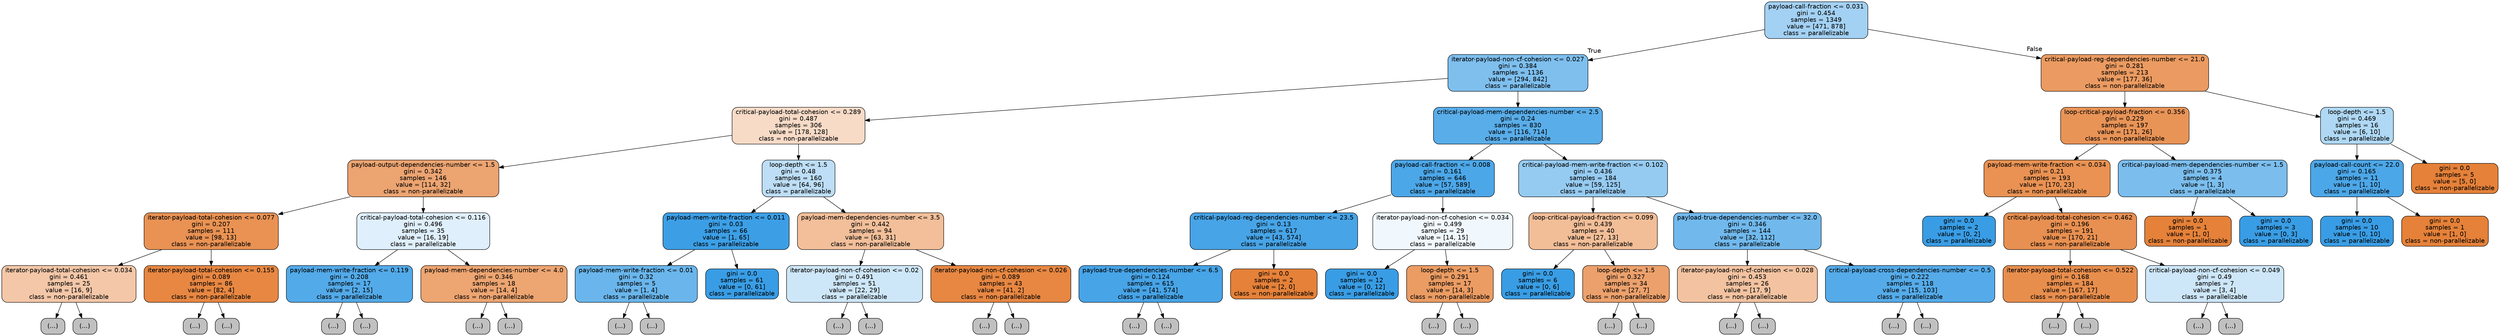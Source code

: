 digraph Tree {
node [shape=box, style="filled, rounded", color="black", fontname=helvetica] ;
edge [fontname=helvetica] ;
0 [label="payload-call-fraction <= 0.031\ngini = 0.454\nsamples = 1349\nvalue = [471, 878]\nclass = parallelizable", fillcolor="#399de576"] ;
1 [label="iterator-payload-non-cf-cohesion <= 0.027\ngini = 0.384\nsamples = 1136\nvalue = [294, 842]\nclass = parallelizable", fillcolor="#399de5a6"] ;
0 -> 1 [labeldistance=2.5, labelangle=45, headlabel="True"] ;
2 [label="critical-payload-total-cohesion <= 0.289\ngini = 0.487\nsamples = 306\nvalue = [178, 128]\nclass = non-parallelizable", fillcolor="#e5813948"] ;
1 -> 2 ;
3 [label="payload-output-dependencies-number <= 1.5\ngini = 0.342\nsamples = 146\nvalue = [114, 32]\nclass = non-parallelizable", fillcolor="#e58139b7"] ;
2 -> 3 ;
4 [label="iterator-payload-total-cohesion <= 0.077\ngini = 0.207\nsamples = 111\nvalue = [98, 13]\nclass = non-parallelizable", fillcolor="#e58139dd"] ;
3 -> 4 ;
5 [label="iterator-payload-total-cohesion <= 0.034\ngini = 0.461\nsamples = 25\nvalue = [16, 9]\nclass = non-parallelizable", fillcolor="#e5813970"] ;
4 -> 5 ;
6 [label="(...)", fillcolor="#C0C0C0"] ;
5 -> 6 ;
7 [label="(...)", fillcolor="#C0C0C0"] ;
5 -> 7 ;
14 [label="iterator-payload-total-cohesion <= 0.155\ngini = 0.089\nsamples = 86\nvalue = [82, 4]\nclass = non-parallelizable", fillcolor="#e58139f3"] ;
4 -> 14 ;
15 [label="(...)", fillcolor="#C0C0C0"] ;
14 -> 15 ;
20 [label="(...)", fillcolor="#C0C0C0"] ;
14 -> 20 ;
25 [label="critical-payload-total-cohesion <= 0.116\ngini = 0.496\nsamples = 35\nvalue = [16, 19]\nclass = parallelizable", fillcolor="#399de528"] ;
3 -> 25 ;
26 [label="payload-mem-write-fraction <= 0.119\ngini = 0.208\nsamples = 17\nvalue = [2, 15]\nclass = parallelizable", fillcolor="#399de5dd"] ;
25 -> 26 ;
27 [label="(...)", fillcolor="#C0C0C0"] ;
26 -> 27 ;
28 [label="(...)", fillcolor="#C0C0C0"] ;
26 -> 28 ;
31 [label="payload-mem-dependencies-number <= 4.0\ngini = 0.346\nsamples = 18\nvalue = [14, 4]\nclass = non-parallelizable", fillcolor="#e58139b6"] ;
25 -> 31 ;
32 [label="(...)", fillcolor="#C0C0C0"] ;
31 -> 32 ;
33 [label="(...)", fillcolor="#C0C0C0"] ;
31 -> 33 ;
38 [label="loop-depth <= 1.5\ngini = 0.48\nsamples = 160\nvalue = [64, 96]\nclass = parallelizable", fillcolor="#399de555"] ;
2 -> 38 ;
39 [label="payload-mem-write-fraction <= 0.011\ngini = 0.03\nsamples = 66\nvalue = [1, 65]\nclass = parallelizable", fillcolor="#399de5fb"] ;
38 -> 39 ;
40 [label="payload-mem-write-fraction <= 0.01\ngini = 0.32\nsamples = 5\nvalue = [1, 4]\nclass = parallelizable", fillcolor="#399de5bf"] ;
39 -> 40 ;
41 [label="(...)", fillcolor="#C0C0C0"] ;
40 -> 41 ;
42 [label="(...)", fillcolor="#C0C0C0"] ;
40 -> 42 ;
43 [label="gini = 0.0\nsamples = 61\nvalue = [0, 61]\nclass = parallelizable", fillcolor="#399de5ff"] ;
39 -> 43 ;
44 [label="payload-mem-dependencies-number <= 3.5\ngini = 0.442\nsamples = 94\nvalue = [63, 31]\nclass = non-parallelizable", fillcolor="#e5813982"] ;
38 -> 44 ;
45 [label="iterator-payload-non-cf-cohesion <= 0.02\ngini = 0.491\nsamples = 51\nvalue = [22, 29]\nclass = parallelizable", fillcolor="#399de53e"] ;
44 -> 45 ;
46 [label="(...)", fillcolor="#C0C0C0"] ;
45 -> 46 ;
55 [label="(...)", fillcolor="#C0C0C0"] ;
45 -> 55 ;
66 [label="iterator-payload-non-cf-cohesion <= 0.026\ngini = 0.089\nsamples = 43\nvalue = [41, 2]\nclass = non-parallelizable", fillcolor="#e58139f3"] ;
44 -> 66 ;
67 [label="(...)", fillcolor="#C0C0C0"] ;
66 -> 67 ;
72 [label="(...)", fillcolor="#C0C0C0"] ;
66 -> 72 ;
73 [label="critical-payload-mem-dependencies-number <= 2.5\ngini = 0.24\nsamples = 830\nvalue = [116, 714]\nclass = parallelizable", fillcolor="#399de5d6"] ;
1 -> 73 ;
74 [label="payload-call-fraction <= 0.008\ngini = 0.161\nsamples = 646\nvalue = [57, 589]\nclass = parallelizable", fillcolor="#399de5e6"] ;
73 -> 74 ;
75 [label="critical-payload-reg-dependencies-number <= 23.5\ngini = 0.13\nsamples = 617\nvalue = [43, 574]\nclass = parallelizable", fillcolor="#399de5ec"] ;
74 -> 75 ;
76 [label="payload-true-dependencies-number <= 6.5\ngini = 0.124\nsamples = 615\nvalue = [41, 574]\nclass = parallelizable", fillcolor="#399de5ed"] ;
75 -> 76 ;
77 [label="(...)", fillcolor="#C0C0C0"] ;
76 -> 77 ;
96 [label="(...)", fillcolor="#C0C0C0"] ;
76 -> 96 ;
157 [label="gini = 0.0\nsamples = 2\nvalue = [2, 0]\nclass = non-parallelizable", fillcolor="#e58139ff"] ;
75 -> 157 ;
158 [label="iterator-payload-non-cf-cohesion <= 0.034\ngini = 0.499\nsamples = 29\nvalue = [14, 15]\nclass = parallelizable", fillcolor="#399de511"] ;
74 -> 158 ;
159 [label="gini = 0.0\nsamples = 12\nvalue = [0, 12]\nclass = parallelizable", fillcolor="#399de5ff"] ;
158 -> 159 ;
160 [label="loop-depth <= 1.5\ngini = 0.291\nsamples = 17\nvalue = [14, 3]\nclass = non-parallelizable", fillcolor="#e58139c8"] ;
158 -> 160 ;
161 [label="(...)", fillcolor="#C0C0C0"] ;
160 -> 161 ;
164 [label="(...)", fillcolor="#C0C0C0"] ;
160 -> 164 ;
165 [label="critical-payload-mem-write-fraction <= 0.102\ngini = 0.436\nsamples = 184\nvalue = [59, 125]\nclass = parallelizable", fillcolor="#399de587"] ;
73 -> 165 ;
166 [label="loop-critical-payload-fraction <= 0.099\ngini = 0.439\nsamples = 40\nvalue = [27, 13]\nclass = non-parallelizable", fillcolor="#e5813984"] ;
165 -> 166 ;
167 [label="gini = 0.0\nsamples = 6\nvalue = [0, 6]\nclass = parallelizable", fillcolor="#399de5ff"] ;
166 -> 167 ;
168 [label="loop-depth <= 1.5\ngini = 0.327\nsamples = 34\nvalue = [27, 7]\nclass = non-parallelizable", fillcolor="#e58139bd"] ;
166 -> 168 ;
169 [label="(...)", fillcolor="#C0C0C0"] ;
168 -> 169 ;
180 [label="(...)", fillcolor="#C0C0C0"] ;
168 -> 180 ;
185 [label="payload-true-dependencies-number <= 32.0\ngini = 0.346\nsamples = 144\nvalue = [32, 112]\nclass = parallelizable", fillcolor="#399de5b6"] ;
165 -> 185 ;
186 [label="iterator-payload-non-cf-cohesion <= 0.028\ngini = 0.453\nsamples = 26\nvalue = [17, 9]\nclass = non-parallelizable", fillcolor="#e5813978"] ;
185 -> 186 ;
187 [label="(...)", fillcolor="#C0C0C0"] ;
186 -> 187 ;
188 [label="(...)", fillcolor="#C0C0C0"] ;
186 -> 188 ;
199 [label="critical-payload-cross-dependencies-number <= 0.5\ngini = 0.222\nsamples = 118\nvalue = [15, 103]\nclass = parallelizable", fillcolor="#399de5da"] ;
185 -> 199 ;
200 [label="(...)", fillcolor="#C0C0C0"] ;
199 -> 200 ;
213 [label="(...)", fillcolor="#C0C0C0"] ;
199 -> 213 ;
218 [label="critical-payload-reg-dependencies-number <= 21.0\ngini = 0.281\nsamples = 213\nvalue = [177, 36]\nclass = non-parallelizable", fillcolor="#e58139cb"] ;
0 -> 218 [labeldistance=2.5, labelangle=-45, headlabel="False"] ;
219 [label="loop-critical-payload-fraction <= 0.356\ngini = 0.229\nsamples = 197\nvalue = [171, 26]\nclass = non-parallelizable", fillcolor="#e58139d8"] ;
218 -> 219 ;
220 [label="payload-mem-write-fraction <= 0.034\ngini = 0.21\nsamples = 193\nvalue = [170, 23]\nclass = non-parallelizable", fillcolor="#e58139dd"] ;
219 -> 220 ;
221 [label="gini = 0.0\nsamples = 2\nvalue = [0, 2]\nclass = parallelizable", fillcolor="#399de5ff"] ;
220 -> 221 ;
222 [label="critical-payload-total-cohesion <= 0.462\ngini = 0.196\nsamples = 191\nvalue = [170, 21]\nclass = non-parallelizable", fillcolor="#e58139e0"] ;
220 -> 222 ;
223 [label="iterator-payload-total-cohesion <= 0.522\ngini = 0.168\nsamples = 184\nvalue = [167, 17]\nclass = non-parallelizable", fillcolor="#e58139e5"] ;
222 -> 223 ;
224 [label="(...)", fillcolor="#C0C0C0"] ;
223 -> 224 ;
257 [label="(...)", fillcolor="#C0C0C0"] ;
223 -> 257 ;
260 [label="critical-payload-non-cf-cohesion <= 0.049\ngini = 0.49\nsamples = 7\nvalue = [3, 4]\nclass = parallelizable", fillcolor="#399de540"] ;
222 -> 260 ;
261 [label="(...)", fillcolor="#C0C0C0"] ;
260 -> 261 ;
262 [label="(...)", fillcolor="#C0C0C0"] ;
260 -> 262 ;
263 [label="critical-payload-mem-dependencies-number <= 1.5\ngini = 0.375\nsamples = 4\nvalue = [1, 3]\nclass = parallelizable", fillcolor="#399de5aa"] ;
219 -> 263 ;
264 [label="gini = 0.0\nsamples = 1\nvalue = [1, 0]\nclass = non-parallelizable", fillcolor="#e58139ff"] ;
263 -> 264 ;
265 [label="gini = 0.0\nsamples = 3\nvalue = [0, 3]\nclass = parallelizable", fillcolor="#399de5ff"] ;
263 -> 265 ;
266 [label="loop-depth <= 1.5\ngini = 0.469\nsamples = 16\nvalue = [6, 10]\nclass = parallelizable", fillcolor="#399de566"] ;
218 -> 266 ;
267 [label="payload-call-count <= 22.0\ngini = 0.165\nsamples = 11\nvalue = [1, 10]\nclass = parallelizable", fillcolor="#399de5e6"] ;
266 -> 267 ;
268 [label="gini = 0.0\nsamples = 10\nvalue = [0, 10]\nclass = parallelizable", fillcolor="#399de5ff"] ;
267 -> 268 ;
269 [label="gini = 0.0\nsamples = 1\nvalue = [1, 0]\nclass = non-parallelizable", fillcolor="#e58139ff"] ;
267 -> 269 ;
270 [label="gini = 0.0\nsamples = 5\nvalue = [5, 0]\nclass = non-parallelizable", fillcolor="#e58139ff"] ;
266 -> 270 ;
}
